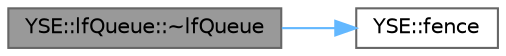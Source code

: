 digraph "YSE::lfQueue::~lfQueue"
{
 // LATEX_PDF_SIZE
  bgcolor="transparent";
  edge [fontname=Helvetica,fontsize=10,labelfontname=Helvetica,labelfontsize=10];
  node [fontname=Helvetica,fontsize=10,shape=box,height=0.2,width=0.4];
  rankdir="LR";
  Node1 [id="Node000001",label="YSE::lfQueue::~lfQueue",height=0.2,width=0.4,color="gray40", fillcolor="grey60", style="filled", fontcolor="black",tooltip=" "];
  Node1 -> Node2 [id="edge1_Node000001_Node000002",color="steelblue1",style="solid",tooltip=" "];
  Node2 [id="Node000002",label="YSE::fence",height=0.2,width=0.4,color="grey40", fillcolor="white", style="filled",URL="$namespace_y_s_e.html#adbd79e38fbd19f5a314ec07fdf2dc3b9",tooltip=" "];
}
